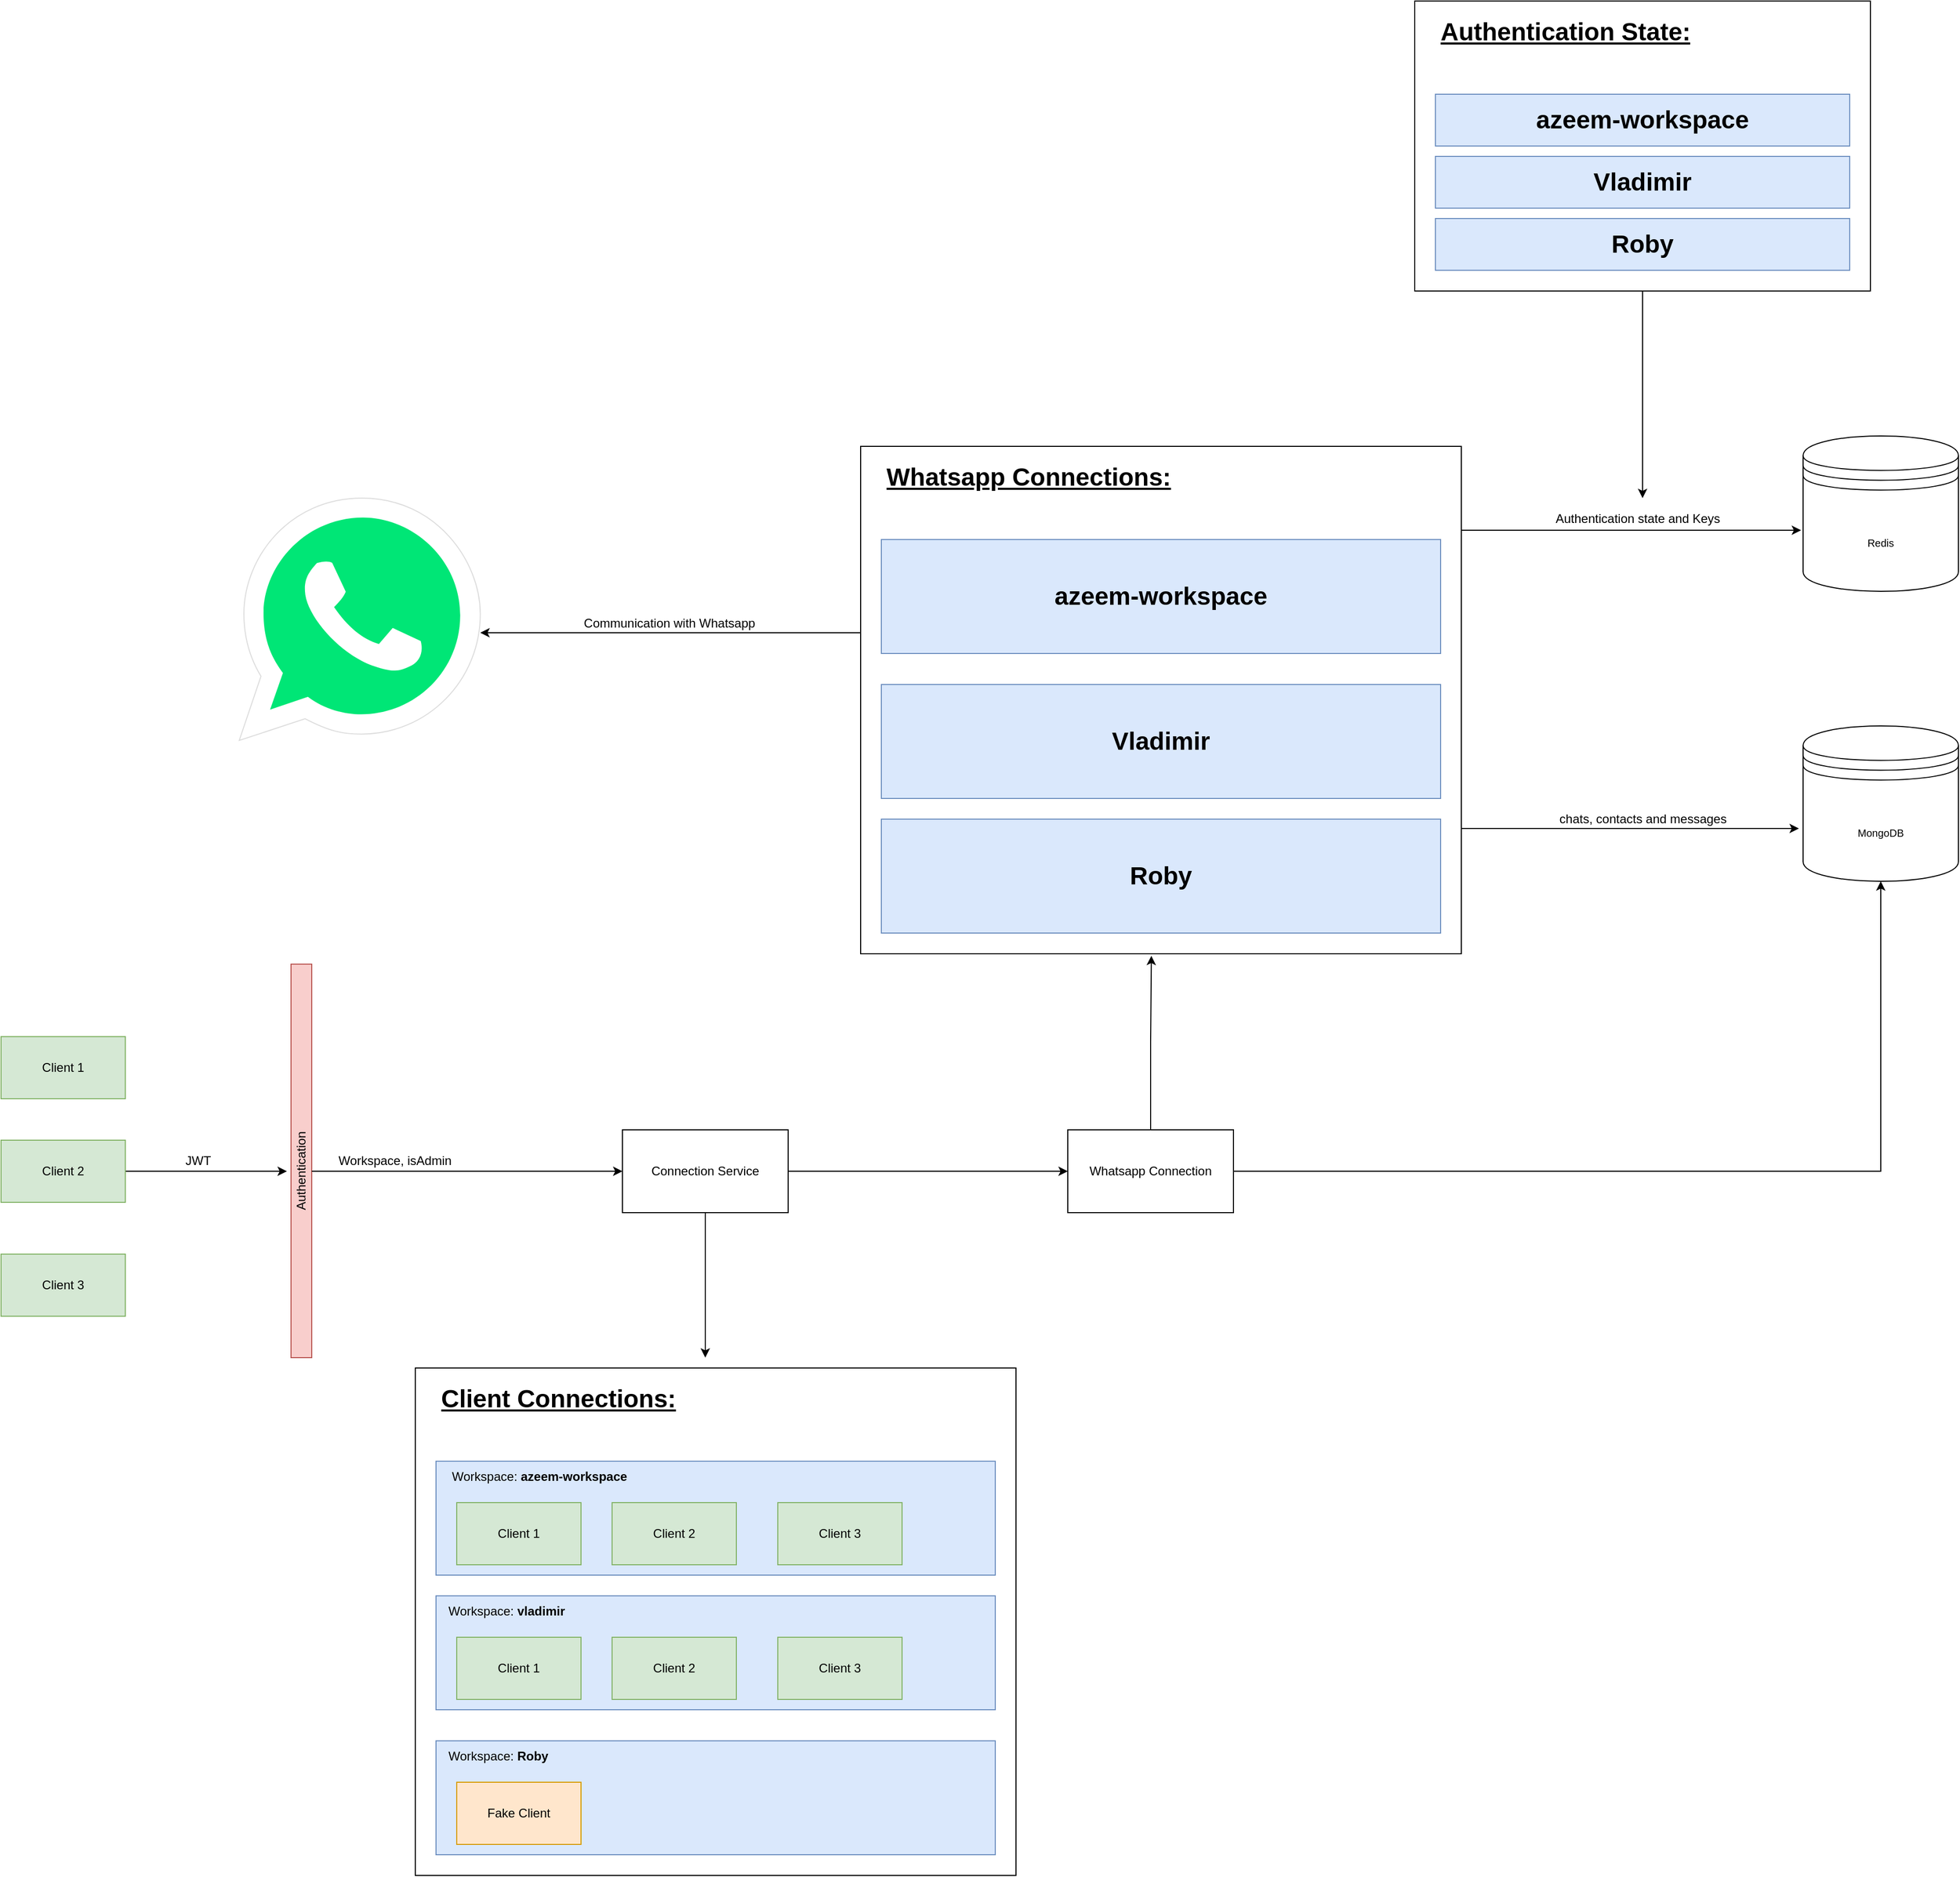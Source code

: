 <mxfile version="20.0.1" type="github" pages="3">
  <diagram id="CW5a-jpiLjpU970YetBy" name="V1">
    <mxGraphModel dx="3160" dy="3118" grid="1" gridSize="10" guides="1" tooltips="1" connect="1" arrows="1" fold="1" page="1" pageScale="1" pageWidth="1000" pageHeight="700" math="0" shadow="0">
      <root>
        <mxCell id="0" />
        <mxCell id="1" parent="0" />
        <mxCell id="zJUUyPgEPxu4SLfRpLYF-11" value="" style="rounded=0;whiteSpace=wrap;html=1;" parent="1" vertex="1">
          <mxGeometry x="480" y="520" width="580" height="490" as="geometry" />
        </mxCell>
        <mxCell id="zJUUyPgEPxu4SLfRpLYF-1" value="Client 1" style="rounded=0;whiteSpace=wrap;html=1;fillColor=#d5e8d4;strokeColor=#82b366;" parent="1" vertex="1">
          <mxGeometry x="80" y="200" width="120" height="60" as="geometry" />
        </mxCell>
        <mxCell id="zJUUyPgEPxu4SLfRpLYF-10" style="edgeStyle=orthogonalEdgeStyle;rounded=0;orthogonalLoop=1;jettySize=auto;html=1;entryX=0.5;entryY=-0.2;entryDx=0;entryDy=0;entryPerimeter=0;" parent="1" source="zJUUyPgEPxu4SLfRpLYF-2" target="zJUUyPgEPxu4SLfRpLYF-5" edge="1">
          <mxGeometry relative="1" as="geometry" />
        </mxCell>
        <mxCell id="zJUUyPgEPxu4SLfRpLYF-2" value="Client 2" style="rounded=0;whiteSpace=wrap;html=1;fillColor=#d5e8d4;strokeColor=#82b366;" parent="1" vertex="1">
          <mxGeometry x="80" y="300" width="120" height="60" as="geometry" />
        </mxCell>
        <mxCell id="zJUUyPgEPxu4SLfRpLYF-3" value="Client 3" style="rounded=0;whiteSpace=wrap;html=1;fillColor=#d5e8d4;strokeColor=#82b366;" parent="1" vertex="1">
          <mxGeometry x="80" y="410" width="120" height="60" as="geometry" />
        </mxCell>
        <mxCell id="zJUUyPgEPxu4SLfRpLYF-4" value="" style="rounded=0;whiteSpace=wrap;html=1;fillColor=#f8cecc;strokeColor=#b85450;" parent="1" vertex="1">
          <mxGeometry x="360" y="130" width="20" height="380" as="geometry" />
        </mxCell>
        <mxCell id="zJUUyPgEPxu4SLfRpLYF-9" style="edgeStyle=orthogonalEdgeStyle;rounded=0;orthogonalLoop=1;jettySize=auto;html=1;entryX=0;entryY=0.5;entryDx=0;entryDy=0;" parent="1" source="zJUUyPgEPxu4SLfRpLYF-5" target="zJUUyPgEPxu4SLfRpLYF-7" edge="1">
          <mxGeometry relative="1" as="geometry" />
        </mxCell>
        <mxCell id="zJUUyPgEPxu4SLfRpLYF-5" value="Authentication" style="text;html=1;align=center;verticalAlign=middle;resizable=0;points=[];autosize=1;strokeColor=none;fillColor=none;rotation=-90;" parent="1" vertex="1">
          <mxGeometry x="325" y="320" width="90" height="20" as="geometry" />
        </mxCell>
        <mxCell id="zJUUyPgEPxu4SLfRpLYF-14" style="edgeStyle=orthogonalEdgeStyle;rounded=0;orthogonalLoop=1;jettySize=auto;html=1;" parent="1" source="zJUUyPgEPxu4SLfRpLYF-7" edge="1">
          <mxGeometry relative="1" as="geometry">
            <mxPoint x="760" y="510" as="targetPoint" />
          </mxGeometry>
        </mxCell>
        <mxCell id="Xr1s84tJmk-VOCDontHh-2" style="edgeStyle=orthogonalEdgeStyle;rounded=0;orthogonalLoop=1;jettySize=auto;html=1;" edge="1" parent="1" source="zJUUyPgEPxu4SLfRpLYF-7" target="Xr1s84tJmk-VOCDontHh-1">
          <mxGeometry relative="1" as="geometry" />
        </mxCell>
        <mxCell id="zJUUyPgEPxu4SLfRpLYF-7" value="Connection Service" style="rounded=0;whiteSpace=wrap;html=1;" parent="1" vertex="1">
          <mxGeometry x="680" y="290" width="160" height="80" as="geometry" />
        </mxCell>
        <mxCell id="zJUUyPgEPxu4SLfRpLYF-12" value="JWT" style="text;html=1;align=center;verticalAlign=middle;resizable=0;points=[];autosize=1;strokeColor=none;fillColor=none;" parent="1" vertex="1">
          <mxGeometry x="250" y="310" width="40" height="20" as="geometry" />
        </mxCell>
        <mxCell id="zJUUyPgEPxu4SLfRpLYF-13" value="Workspace, isAdmin" style="text;html=1;align=center;verticalAlign=middle;resizable=0;points=[];autosize=1;strokeColor=none;fillColor=none;" parent="1" vertex="1">
          <mxGeometry x="400" y="310" width="120" height="20" as="geometry" />
        </mxCell>
        <mxCell id="zJUUyPgEPxu4SLfRpLYF-15" value="" style="rounded=0;whiteSpace=wrap;html=1;fillColor=#dae8fc;strokeColor=#6c8ebf;" parent="1" vertex="1">
          <mxGeometry x="500" y="610" width="540" height="110" as="geometry" />
        </mxCell>
        <mxCell id="zJUUyPgEPxu4SLfRpLYF-16" value="Workspace: &lt;b style=&quot;&quot;&gt;azeem-workspace&lt;/b&gt;" style="text;html=1;strokeColor=none;fillColor=none;align=center;verticalAlign=middle;whiteSpace=wrap;rounded=0;" parent="1" vertex="1">
          <mxGeometry x="500" y="610" width="200" height="30" as="geometry" />
        </mxCell>
        <mxCell id="zJUUyPgEPxu4SLfRpLYF-17" value="Client 1" style="rounded=0;whiteSpace=wrap;html=1;fillColor=#d5e8d4;strokeColor=#82b366;" parent="1" vertex="1">
          <mxGeometry x="520" y="650" width="120" height="60" as="geometry" />
        </mxCell>
        <mxCell id="zJUUyPgEPxu4SLfRpLYF-18" value="Client 2" style="rounded=0;whiteSpace=wrap;html=1;fillColor=#d5e8d4;strokeColor=#82b366;" parent="1" vertex="1">
          <mxGeometry x="670" y="650" width="120" height="60" as="geometry" />
        </mxCell>
        <mxCell id="zJUUyPgEPxu4SLfRpLYF-19" value="Client 3" style="rounded=0;whiteSpace=wrap;html=1;fillColor=#d5e8d4;strokeColor=#82b366;" parent="1" vertex="1">
          <mxGeometry x="830" y="650" width="120" height="60" as="geometry" />
        </mxCell>
        <mxCell id="zJUUyPgEPxu4SLfRpLYF-21" value="" style="rounded=0;whiteSpace=wrap;html=1;fillColor=#dae8fc;strokeColor=#6c8ebf;" parent="1" vertex="1">
          <mxGeometry x="500" y="740" width="540" height="110" as="geometry" />
        </mxCell>
        <mxCell id="zJUUyPgEPxu4SLfRpLYF-22" value="Workspace: &lt;b&gt;vladimir&lt;/b&gt;" style="text;html=1;strokeColor=none;fillColor=none;align=left;verticalAlign=middle;whiteSpace=wrap;rounded=0;" parent="1" vertex="1">
          <mxGeometry x="510" y="740" width="190" height="30" as="geometry" />
        </mxCell>
        <mxCell id="zJUUyPgEPxu4SLfRpLYF-23" value="Client 1" style="rounded=0;whiteSpace=wrap;html=1;fillColor=#d5e8d4;strokeColor=#82b366;" parent="1" vertex="1">
          <mxGeometry x="520" y="780" width="120" height="60" as="geometry" />
        </mxCell>
        <mxCell id="zJUUyPgEPxu4SLfRpLYF-24" value="Client 2" style="rounded=0;whiteSpace=wrap;html=1;fillColor=#d5e8d4;strokeColor=#82b366;" parent="1" vertex="1">
          <mxGeometry x="670" y="780" width="120" height="60" as="geometry" />
        </mxCell>
        <mxCell id="zJUUyPgEPxu4SLfRpLYF-25" value="Client 3" style="rounded=0;whiteSpace=wrap;html=1;fillColor=#d5e8d4;strokeColor=#82b366;" parent="1" vertex="1">
          <mxGeometry x="830" y="780" width="120" height="60" as="geometry" />
        </mxCell>
        <mxCell id="zJUUyPgEPxu4SLfRpLYF-26" value="" style="rounded=0;whiteSpace=wrap;html=1;fillColor=#dae8fc;strokeColor=#6c8ebf;" parent="1" vertex="1">
          <mxGeometry x="500" y="880" width="540" height="110" as="geometry" />
        </mxCell>
        <mxCell id="zJUUyPgEPxu4SLfRpLYF-27" value="Workspace: &lt;b&gt;Roby&lt;/b&gt;" style="text;html=1;strokeColor=none;fillColor=none;align=left;verticalAlign=middle;whiteSpace=wrap;rounded=0;" parent="1" vertex="1">
          <mxGeometry x="510" y="880" width="190" height="30" as="geometry" />
        </mxCell>
        <mxCell id="zJUUyPgEPxu4SLfRpLYF-28" value="Fake Client" style="rounded=0;whiteSpace=wrap;html=1;fillColor=#ffe6cc;strokeColor=#d79b00;" parent="1" vertex="1">
          <mxGeometry x="520" y="920" width="120" height="60" as="geometry" />
        </mxCell>
        <mxCell id="zJUUyPgEPxu4SLfRpLYF-31" value="&lt;h1&gt;&lt;u&gt;Client Connections:&lt;/u&gt;&lt;/h1&gt;" style="text;html=1;strokeColor=none;fillColor=none;spacing=5;spacingTop=-20;whiteSpace=wrap;overflow=hidden;rounded=0;" parent="1" vertex="1">
          <mxGeometry x="500" y="530" width="250" height="40" as="geometry" />
        </mxCell>
        <mxCell id="Xr1s84tJmk-VOCDontHh-22" style="edgeStyle=orthogonalEdgeStyle;rounded=0;orthogonalLoop=1;jettySize=auto;html=1;entryX=0.484;entryY=1.004;entryDx=0;entryDy=0;entryPerimeter=0;fontSize=24;" edge="1" parent="1" source="Xr1s84tJmk-VOCDontHh-1" target="Xr1s84tJmk-VOCDontHh-3">
          <mxGeometry relative="1" as="geometry" />
        </mxCell>
        <mxCell id="Xr1s84tJmk-VOCDontHh-45" style="edgeStyle=orthogonalEdgeStyle;rounded=0;orthogonalLoop=1;jettySize=auto;html=1;entryX=0.5;entryY=1;entryDx=0;entryDy=0;fontSize=12;" edge="1" parent="1" source="Xr1s84tJmk-VOCDontHh-1" target="Xr1s84tJmk-VOCDontHh-32">
          <mxGeometry relative="1" as="geometry" />
        </mxCell>
        <mxCell id="Xr1s84tJmk-VOCDontHh-1" value="Whatsapp Connection" style="rounded=0;whiteSpace=wrap;html=1;" vertex="1" parent="1">
          <mxGeometry x="1110" y="290" width="160" height="80" as="geometry" />
        </mxCell>
        <mxCell id="Xr1s84tJmk-VOCDontHh-27" style="edgeStyle=orthogonalEdgeStyle;rounded=0;orthogonalLoop=1;jettySize=auto;html=1;fontSize=24;" edge="1" parent="1" source="Xr1s84tJmk-VOCDontHh-3" target="Xr1s84tJmk-VOCDontHh-23">
          <mxGeometry relative="1" as="geometry">
            <Array as="points">
              <mxPoint x="860" y="-190" />
              <mxPoint x="860" y="-190" />
            </Array>
          </mxGeometry>
        </mxCell>
        <mxCell id="Xr1s84tJmk-VOCDontHh-33" style="edgeStyle=orthogonalEdgeStyle;rounded=0;orthogonalLoop=1;jettySize=auto;html=1;entryX=-0.013;entryY=0.607;entryDx=0;entryDy=0;entryPerimeter=0;fontSize=12;" edge="1" parent="1" source="Xr1s84tJmk-VOCDontHh-3" target="Xr1s84tJmk-VOCDontHh-31">
          <mxGeometry relative="1" as="geometry">
            <Array as="points">
              <mxPoint x="1590" y="-289" />
              <mxPoint x="1590" y="-289" />
            </Array>
          </mxGeometry>
        </mxCell>
        <mxCell id="Xr1s84tJmk-VOCDontHh-35" style="edgeStyle=orthogonalEdgeStyle;rounded=0;orthogonalLoop=1;jettySize=auto;html=1;entryX=-0.027;entryY=0.66;entryDx=0;entryDy=0;entryPerimeter=0;fontSize=12;" edge="1" parent="1" source="Xr1s84tJmk-VOCDontHh-3" target="Xr1s84tJmk-VOCDontHh-32">
          <mxGeometry relative="1" as="geometry">
            <Array as="points">
              <mxPoint x="1570" y="-1" />
              <mxPoint x="1570" y="-1" />
            </Array>
          </mxGeometry>
        </mxCell>
        <mxCell id="Xr1s84tJmk-VOCDontHh-3" value="" style="rounded=0;whiteSpace=wrap;html=1;" vertex="1" parent="1">
          <mxGeometry x="910" y="-370" width="580" height="490" as="geometry" />
        </mxCell>
        <mxCell id="Xr1s84tJmk-VOCDontHh-4" value="&lt;b&gt;&lt;font style=&quot;font-size: 24px;&quot;&gt;azeem-workspace&lt;/font&gt;&lt;/b&gt;" style="rounded=0;whiteSpace=wrap;html=1;fillColor=#dae8fc;strokeColor=#6c8ebf;" vertex="1" parent="1">
          <mxGeometry x="930" y="-280" width="540" height="110" as="geometry" />
        </mxCell>
        <mxCell id="Xr1s84tJmk-VOCDontHh-17" value="&lt;h1&gt;&lt;u&gt;Whatsapp Connections:&lt;/u&gt;&lt;/h1&gt;" style="text;html=1;strokeColor=none;fillColor=none;spacing=5;spacingTop=-20;whiteSpace=wrap;overflow=hidden;rounded=0;" vertex="1" parent="1">
          <mxGeometry x="930" y="-360" width="310" height="40" as="geometry" />
        </mxCell>
        <mxCell id="Xr1s84tJmk-VOCDontHh-19" value="&lt;b&gt;&lt;font style=&quot;font-size: 24px;&quot;&gt;Vladimir&lt;/font&gt;&lt;/b&gt;" style="rounded=0;whiteSpace=wrap;html=1;fillColor=#dae8fc;strokeColor=#6c8ebf;" vertex="1" parent="1">
          <mxGeometry x="930" y="-140" width="540" height="110" as="geometry" />
        </mxCell>
        <mxCell id="Xr1s84tJmk-VOCDontHh-20" value="&lt;b&gt;&lt;font style=&quot;font-size: 24px;&quot;&gt;Roby&lt;/font&gt;&lt;/b&gt;" style="rounded=0;whiteSpace=wrap;html=1;fillColor=#dae8fc;strokeColor=#6c8ebf;" vertex="1" parent="1">
          <mxGeometry x="930" y="-10" width="540" height="110" as="geometry" />
        </mxCell>
        <mxCell id="Xr1s84tJmk-VOCDontHh-23" value="" style="dashed=0;outlineConnect=0;html=1;align=center;labelPosition=center;verticalLabelPosition=bottom;verticalAlign=top;shape=mxgraph.weblogos.whatsapp;fillColor=#00E676;strokeColor=#dddddd;fontSize=24;" vertex="1" parent="1">
          <mxGeometry x="310" y="-320" width="232.75" height="234" as="geometry" />
        </mxCell>
        <mxCell id="Xr1s84tJmk-VOCDontHh-29" value="&lt;font style=&quot;font-size: 12px;&quot;&gt;Communication with Whatsapp&lt;/font&gt;" style="text;html=1;align=center;verticalAlign=middle;resizable=0;points=[];autosize=1;strokeColor=none;fillColor=none;fontSize=24;" vertex="1" parent="1">
          <mxGeometry x="635" y="-223" width="180" height="40" as="geometry" />
        </mxCell>
        <mxCell id="Xr1s84tJmk-VOCDontHh-31" value="&lt;font size=&quot;1&quot;&gt;Redis&lt;/font&gt;" style="shape=datastore;whiteSpace=wrap;html=1;fontSize=24;" vertex="1" parent="1">
          <mxGeometry x="1820" y="-380" width="150" height="150" as="geometry" />
        </mxCell>
        <mxCell id="Xr1s84tJmk-VOCDontHh-32" value="&lt;font size=&quot;1&quot;&gt;MongoDB&lt;/font&gt;" style="shape=datastore;whiteSpace=wrap;html=1;fontSize=24;" vertex="1" parent="1">
          <mxGeometry x="1820" y="-100" width="150" height="150" as="geometry" />
        </mxCell>
        <mxCell id="Xr1s84tJmk-VOCDontHh-34" value="chats, contacts and messages" style="text;html=1;align=center;verticalAlign=middle;resizable=0;points=[];autosize=1;strokeColor=none;fillColor=none;fontSize=12;" vertex="1" parent="1">
          <mxGeometry x="1575" y="-20" width="180" height="20" as="geometry" />
        </mxCell>
        <mxCell id="Xr1s84tJmk-VOCDontHh-36" value="Authentication state and Keys" style="text;html=1;align=center;verticalAlign=middle;resizable=0;points=[];autosize=1;strokeColor=none;fillColor=none;fontSize=12;" vertex="1" parent="1">
          <mxGeometry x="1575" y="-310" width="170" height="20" as="geometry" />
        </mxCell>
        <mxCell id="Xr1s84tJmk-VOCDontHh-44" style="edgeStyle=orthogonalEdgeStyle;rounded=0;orthogonalLoop=1;jettySize=auto;html=1;fontSize=12;" edge="1" parent="1" source="Xr1s84tJmk-VOCDontHh-37">
          <mxGeometry relative="1" as="geometry">
            <mxPoint x="1665" y="-320" as="targetPoint" />
          </mxGeometry>
        </mxCell>
        <mxCell id="Xr1s84tJmk-VOCDontHh-37" value="" style="rounded=0;whiteSpace=wrap;html=1;" vertex="1" parent="1">
          <mxGeometry x="1445" y="-800" width="440" height="280" as="geometry" />
        </mxCell>
        <mxCell id="Xr1s84tJmk-VOCDontHh-38" value="&lt;b&gt;&lt;font style=&quot;font-size: 24px;&quot;&gt;azeem-workspace&lt;/font&gt;&lt;/b&gt;" style="rounded=0;whiteSpace=wrap;html=1;fillColor=#dae8fc;strokeColor=#6c8ebf;" vertex="1" parent="1">
          <mxGeometry x="1465" y="-710" width="400" height="50" as="geometry" />
        </mxCell>
        <mxCell id="Xr1s84tJmk-VOCDontHh-39" value="&lt;h1&gt;&lt;u&gt;Authentication State:&lt;/u&gt;&lt;/h1&gt;" style="text;html=1;strokeColor=none;fillColor=none;spacing=5;spacingTop=-20;whiteSpace=wrap;overflow=hidden;rounded=0;" vertex="1" parent="1">
          <mxGeometry x="1465" y="-790" width="310" height="40" as="geometry" />
        </mxCell>
        <mxCell id="Xr1s84tJmk-VOCDontHh-42" value="&lt;b&gt;&lt;font style=&quot;font-size: 24px;&quot;&gt;Vladimir&lt;/font&gt;&lt;/b&gt;" style="rounded=0;whiteSpace=wrap;html=1;fillColor=#dae8fc;strokeColor=#6c8ebf;" vertex="1" parent="1">
          <mxGeometry x="1465" y="-650" width="400" height="50" as="geometry" />
        </mxCell>
        <mxCell id="Xr1s84tJmk-VOCDontHh-43" value="&lt;b&gt;&lt;font style=&quot;font-size: 24px;&quot;&gt;Roby&lt;/font&gt;&lt;/b&gt;" style="rounded=0;whiteSpace=wrap;html=1;fillColor=#dae8fc;strokeColor=#6c8ebf;" vertex="1" parent="1">
          <mxGeometry x="1465" y="-590" width="400" height="50" as="geometry" />
        </mxCell>
      </root>
    </mxGraphModel>
  </diagram>
  <diagram id="UUX5TmE5lQVXpEef1t9K" name="Old Media">
    <mxGraphModel dx="1422" dy="773" grid="1" gridSize="10" guides="1" tooltips="1" connect="1" arrows="1" fold="1" page="1" pageScale="1" pageWidth="1000" pageHeight="700" math="0" shadow="0">
      <root>
        <mxCell id="0" />
        <mxCell id="1" parent="0" />
        <mxCell id="C-E-ZV2v6Rn2QoZVEpZw-3" style="edgeStyle=none;rounded=0;orthogonalLoop=1;jettySize=auto;html=1;entryX=0;entryY=0.5;entryDx=0;entryDy=0;fontSize=12;" edge="1" parent="1" source="C-E-ZV2v6Rn2QoZVEpZw-1" target="C-E-ZV2v6Rn2QoZVEpZw-2">
          <mxGeometry relative="1" as="geometry" />
        </mxCell>
        <mxCell id="C-E-ZV2v6Rn2QoZVEpZw-1" value="Client" style="rounded=0;whiteSpace=wrap;html=1;fontSize=12;fillColor=#d5e8d4;strokeColor=#82b366;" vertex="1" parent="1">
          <mxGeometry x="50" y="290" width="120" height="60" as="geometry" />
        </mxCell>
        <mxCell id="C-E-ZV2v6Rn2QoZVEpZw-7" style="edgeStyle=none;rounded=0;orthogonalLoop=1;jettySize=auto;html=1;fontSize=12;" edge="1" parent="1" source="C-E-ZV2v6Rn2QoZVEpZw-2" target="C-E-ZV2v6Rn2QoZVEpZw-5">
          <mxGeometry relative="1" as="geometry" />
        </mxCell>
        <mxCell id="C-E-ZV2v6Rn2QoZVEpZw-2" value="REST API" style="rounded=0;whiteSpace=wrap;html=1;fontSize=12;" vertex="1" parent="1">
          <mxGeometry x="310" y="130" width="120" height="380" as="geometry" />
        </mxCell>
        <mxCell id="C-E-ZV2v6Rn2QoZVEpZw-12" style="edgeStyle=none;rounded=0;orthogonalLoop=1;jettySize=auto;html=1;fontSize=12;" edge="1" parent="1" source="C-E-ZV2v6Rn2QoZVEpZw-4" target="C-E-ZV2v6Rn2QoZVEpZw-5">
          <mxGeometry relative="1" as="geometry" />
        </mxCell>
        <mxCell id="C-E-ZV2v6Rn2QoZVEpZw-4" value="Service" style="rounded=0;whiteSpace=wrap;html=1;fontSize=12;" vertex="1" parent="1">
          <mxGeometry x="629.63" y="50" width="120" height="60" as="geometry" />
        </mxCell>
        <mxCell id="C-E-ZV2v6Rn2QoZVEpZw-10" style="edgeStyle=none;rounded=0;orthogonalLoop=1;jettySize=auto;html=1;entryX=1.033;entryY=0.608;entryDx=0;entryDy=0;entryPerimeter=0;fontSize=12;" edge="1" parent="1" target="C-E-ZV2v6Rn2QoZVEpZw-2">
          <mxGeometry relative="1" as="geometry">
            <mxPoint x="640" y="360" as="sourcePoint" />
            <Array as="points">
              <mxPoint x="590" y="360" />
              <mxPoint x="460" y="360" />
            </Array>
          </mxGeometry>
        </mxCell>
        <mxCell id="C-E-ZV2v6Rn2QoZVEpZw-5" value="" style="sketch=0;pointerEvents=1;shadow=0;dashed=0;html=1;strokeColor=none;fillColor=#505050;labelPosition=center;verticalLabelPosition=bottom;verticalAlign=top;outlineConnect=0;align=center;shape=mxgraph.office.devices.hard_disk;fontSize=12;" vertex="1" parent="1">
          <mxGeometry x="650" y="266.5" width="79.26" height="107" as="geometry" />
        </mxCell>
        <mxCell id="C-E-ZV2v6Rn2QoZVEpZw-6" value="AWS Storage" style="text;html=1;align=center;verticalAlign=middle;resizable=0;points=[];autosize=1;strokeColor=none;fillColor=none;fontSize=12;" vertex="1" parent="1">
          <mxGeometry x="644.63" y="400" width="90" height="20" as="geometry" />
        </mxCell>
        <mxCell id="C-E-ZV2v6Rn2QoZVEpZw-8" value="Send Request for media" style="text;html=1;align=center;verticalAlign=middle;resizable=0;points=[];autosize=1;strokeColor=none;fillColor=none;fontSize=12;" vertex="1" parent="1">
          <mxGeometry x="470" y="300" width="140" height="20" as="geometry" />
        </mxCell>
        <mxCell id="C-E-ZV2v6Rn2QoZVEpZw-11" value="Storage URL" style="text;html=1;strokeColor=none;fillColor=none;align=center;verticalAlign=middle;whiteSpace=wrap;rounded=0;fontSize=12;" vertex="1" parent="1">
          <mxGeometry x="500" y="360" width="90" height="30" as="geometry" />
        </mxCell>
        <mxCell id="C-E-ZV2v6Rn2QoZVEpZw-13" value="Storing Media in AWS" style="text;html=1;align=center;verticalAlign=middle;resizable=0;points=[];autosize=1;strokeColor=none;fillColor=none;fontSize=12;rotation=90;" vertex="1" parent="1">
          <mxGeometry x="644.63" y="170" width="130" height="20" as="geometry" />
        </mxCell>
        <mxCell id="C-E-ZV2v6Rn2QoZVEpZw-15" style="edgeStyle=none;rounded=0;orthogonalLoop=1;jettySize=auto;html=1;fontSize=12;" edge="1" parent="1" source="C-E-ZV2v6Rn2QoZVEpZw-14">
          <mxGeometry relative="1" as="geometry">
            <mxPoint x="750" y="72.6" as="targetPoint" />
          </mxGeometry>
        </mxCell>
        <mxCell id="C-E-ZV2v6Rn2QoZVEpZw-14" value="" style="dashed=0;outlineConnect=0;html=1;align=center;labelPosition=center;verticalLabelPosition=bottom;verticalAlign=top;shape=mxgraph.weblogos.whatsapp;fillColor=#00E676;strokeColor=#dddddd;fontSize=12;" vertex="1" parent="1">
          <mxGeometry x="900" y="35.2" width="74.4" height="74.8" as="geometry" />
        </mxCell>
      </root>
    </mxGraphModel>
  </diagram>
  <diagram name="New Media" id="r5YttKPERStcJw8emmMO">
    <mxGraphModel dx="1422" dy="773" grid="1" gridSize="10" guides="1" tooltips="1" connect="1" arrows="1" fold="1" page="1" pageScale="1" pageWidth="1000" pageHeight="700" math="0" shadow="0">
      <root>
        <mxCell id="6yCz-Y33xk47IVKHKK53-0" />
        <mxCell id="6yCz-Y33xk47IVKHKK53-1" parent="6yCz-Y33xk47IVKHKK53-0" />
        <mxCell id="RA6fqDxzuqSVftl5lLFw-36" value="" style="shape=process;whiteSpace=wrap;html=1;backgroundOutline=1;fontSize=12;fillColor=#fff2cc;strokeColor=#d6b656;" vertex="1" parent="6yCz-Y33xk47IVKHKK53-1">
          <mxGeometry x="295" y="360" width="255" height="60" as="geometry" />
        </mxCell>
        <mxCell id="6yCz-Y33xk47IVKHKK53-2" style="edgeStyle=none;rounded=0;orthogonalLoop=1;jettySize=auto;html=1;entryX=0;entryY=0.5;entryDx=0;entryDy=0;fontSize=12;" edge="1" parent="6yCz-Y33xk47IVKHKK53-1" source="6yCz-Y33xk47IVKHKK53-3" target="6yCz-Y33xk47IVKHKK53-5">
          <mxGeometry relative="1" as="geometry" />
        </mxCell>
        <mxCell id="6yCz-Y33xk47IVKHKK53-3" value="Client" style="rounded=0;whiteSpace=wrap;html=1;fontSize=12;fillColor=#d5e8d4;strokeColor=#82b366;" vertex="1" parent="6yCz-Y33xk47IVKHKK53-1">
          <mxGeometry x="60" y="130" width="120" height="60" as="geometry" />
        </mxCell>
        <mxCell id="RA6fqDxzuqSVftl5lLFw-0" style="edgeStyle=none;rounded=0;orthogonalLoop=1;jettySize=auto;html=1;entryX=0;entryY=0.5;entryDx=0;entryDy=0;fontSize=12;" edge="1" parent="6yCz-Y33xk47IVKHKK53-1" source="6yCz-Y33xk47IVKHKK53-5" target="6yCz-Y33xk47IVKHKK53-7">
          <mxGeometry relative="1" as="geometry" />
        </mxCell>
        <mxCell id="6yCz-Y33xk47IVKHKK53-5" value="SOCKET" style="rounded=0;whiteSpace=wrap;html=1;fontSize=12;" vertex="1" parent="6yCz-Y33xk47IVKHKK53-1">
          <mxGeometry x="320" y="20" width="70" height="280" as="geometry" />
        </mxCell>
        <mxCell id="RA6fqDxzuqSVftl5lLFw-3" style="edgeStyle=none;rounded=0;orthogonalLoop=1;jettySize=auto;html=1;fontSize=12;" edge="1" parent="6yCz-Y33xk47IVKHKK53-1" source="6yCz-Y33xk47IVKHKK53-7">
          <mxGeometry relative="1" as="geometry">
            <mxPoint x="870" y="159.8" as="targetPoint" />
          </mxGeometry>
        </mxCell>
        <mxCell id="6yCz-Y33xk47IVKHKK53-7" value="Service" style="rounded=0;whiteSpace=wrap;html=1;fontSize=12;" vertex="1" parent="6yCz-Y33xk47IVKHKK53-1">
          <mxGeometry x="600" y="129.8" width="120" height="60" as="geometry" />
        </mxCell>
        <mxCell id="6yCz-Y33xk47IVKHKK53-15" value="" style="dashed=0;outlineConnect=0;html=1;align=center;labelPosition=center;verticalLabelPosition=bottom;verticalAlign=top;shape=mxgraph.weblogos.whatsapp;fillColor=#00E676;strokeColor=#dddddd;fontSize=12;" vertex="1" parent="6yCz-Y33xk47IVKHKK53-1">
          <mxGeometry x="870.37" y="115" width="74.4" height="74.8" as="geometry" />
        </mxCell>
        <mxCell id="RA6fqDxzuqSVftl5lLFw-11" value="" style="rounded=0;whiteSpace=wrap;html=1;fontSize=12;fillColor=#d5e8d4;strokeColor=#82b366;" vertex="1" parent="6yCz-Y33xk47IVKHKK53-1">
          <mxGeometry x="20" y="460" width="350" height="210" as="geometry" />
        </mxCell>
        <mxCell id="RA6fqDxzuqSVftl5lLFw-35" style="edgeStyle=none;rounded=0;orthogonalLoop=1;jettySize=auto;html=1;entryX=1.006;entryY=0.471;entryDx=0;entryDy=0;entryPerimeter=0;fontSize=12;" edge="1" parent="6yCz-Y33xk47IVKHKK53-1" source="RA6fqDxzuqSVftl5lLFw-13" target="RA6fqDxzuqSVftl5lLFw-11">
          <mxGeometry relative="1" as="geometry" />
        </mxCell>
        <mxCell id="RA6fqDxzuqSVftl5lLFw-13" value="SOCKET" style="rounded=0;whiteSpace=wrap;html=1;fontSize=12;" vertex="1" parent="6yCz-Y33xk47IVKHKK53-1">
          <mxGeometry x="690" y="420" width="70" height="280" as="geometry" />
        </mxCell>
        <mxCell id="RA6fqDxzuqSVftl5lLFw-26" style="edgeStyle=none;rounded=0;orthogonalLoop=1;jettySize=auto;html=1;fontSize=12;" edge="1" parent="6yCz-Y33xk47IVKHKK53-1" source="RA6fqDxzuqSVftl5lLFw-15" target="RA6fqDxzuqSVftl5lLFw-13">
          <mxGeometry relative="1" as="geometry" />
        </mxCell>
        <mxCell id="RA6fqDxzuqSVftl5lLFw-15" value="Service&lt;br&gt;Encode Data in Base64" style="rounded=0;whiteSpace=wrap;html=1;fontSize=12;" vertex="1" parent="6yCz-Y33xk47IVKHKK53-1">
          <mxGeometry x="960" y="529.8" width="120" height="60" as="geometry" />
        </mxCell>
        <mxCell id="RA6fqDxzuqSVftl5lLFw-25" style="edgeStyle=none;rounded=0;orthogonalLoop=1;jettySize=auto;html=1;entryX=1.025;entryY=0.387;entryDx=0;entryDy=0;entryPerimeter=0;fontSize=12;" edge="1" parent="6yCz-Y33xk47IVKHKK53-1" source="RA6fqDxzuqSVftl5lLFw-16" target="RA6fqDxzuqSVftl5lLFw-15">
          <mxGeometry relative="1" as="geometry" />
        </mxCell>
        <mxCell id="RA6fqDxzuqSVftl5lLFw-16" value="" style="dashed=0;outlineConnect=0;html=1;align=center;labelPosition=center;verticalLabelPosition=bottom;verticalAlign=top;shape=mxgraph.weblogos.whatsapp;fillColor=#00E676;strokeColor=#dddddd;fontSize=12;" vertex="1" parent="6yCz-Y33xk47IVKHKK53-1">
          <mxGeometry x="1240.37" y="515" width="74.4" height="74.8" as="geometry" />
        </mxCell>
        <mxCell id="RA6fqDxzuqSVftl5lLFw-24" value="&lt;h1&gt;Receive Media&lt;/h1&gt;" style="text;html=1;strokeColor=none;fillColor=none;spacing=5;spacingTop=-20;whiteSpace=wrap;overflow=hidden;rounded=0;fontSize=12;" vertex="1" parent="6yCz-Y33xk47IVKHKK53-1">
          <mxGeometry x="327.5" y="370" width="190" height="40" as="geometry" />
        </mxCell>
        <mxCell id="RA6fqDxzuqSVftl5lLFw-28" value="Binary Data" style="text;html=1;align=center;verticalAlign=middle;resizable=0;points=[];autosize=1;strokeColor=none;fillColor=none;fontSize=12;" vertex="1" parent="6yCz-Y33xk47IVKHKK53-1">
          <mxGeometry x="1120" y="530" width="80" height="20" as="geometry" />
        </mxCell>
        <mxCell id="RA6fqDxzuqSVftl5lLFw-29" value="Data encoded in Base64" style="text;html=1;align=center;verticalAlign=middle;resizable=0;points=[];autosize=1;strokeColor=none;fillColor=none;fontSize=12;" vertex="1" parent="6yCz-Y33xk47IVKHKK53-1">
          <mxGeometry x="780" y="540" width="150" height="20" as="geometry" />
        </mxCell>
        <mxCell id="RA6fqDxzuqSVftl5lLFw-31" value="Data encoded in Base64" style="text;html=1;align=center;verticalAlign=middle;resizable=0;points=[];autosize=1;strokeColor=none;fillColor=none;fontSize=12;" vertex="1" parent="6yCz-Y33xk47IVKHKK53-1">
          <mxGeometry x="460" y="540" width="150" height="20" as="geometry" />
        </mxCell>
        <mxCell id="RA6fqDxzuqSVftl5lLFw-32" value="&lt;h1&gt;Client:&lt;/h1&gt;" style="text;html=1;strokeColor=none;fillColor=none;spacing=5;spacingTop=-20;whiteSpace=wrap;overflow=hidden;rounded=0;fontSize=12;" vertex="1" parent="6yCz-Y33xk47IVKHKK53-1">
          <mxGeometry x="25" y="470" width="190" height="40" as="geometry" />
        </mxCell>
        <mxCell id="RA6fqDxzuqSVftl5lLFw-33" value="Service&lt;br&gt;Decode Base64 data" style="rounded=0;whiteSpace=wrap;html=1;fontSize=12;fillColor=#dae8fc;strokeColor=#6c8ebf;" vertex="1" parent="6yCz-Y33xk47IVKHKK53-1">
          <mxGeometry x="130" y="530" width="120" height="60" as="geometry" />
        </mxCell>
      </root>
    </mxGraphModel>
  </diagram>
</mxfile>
